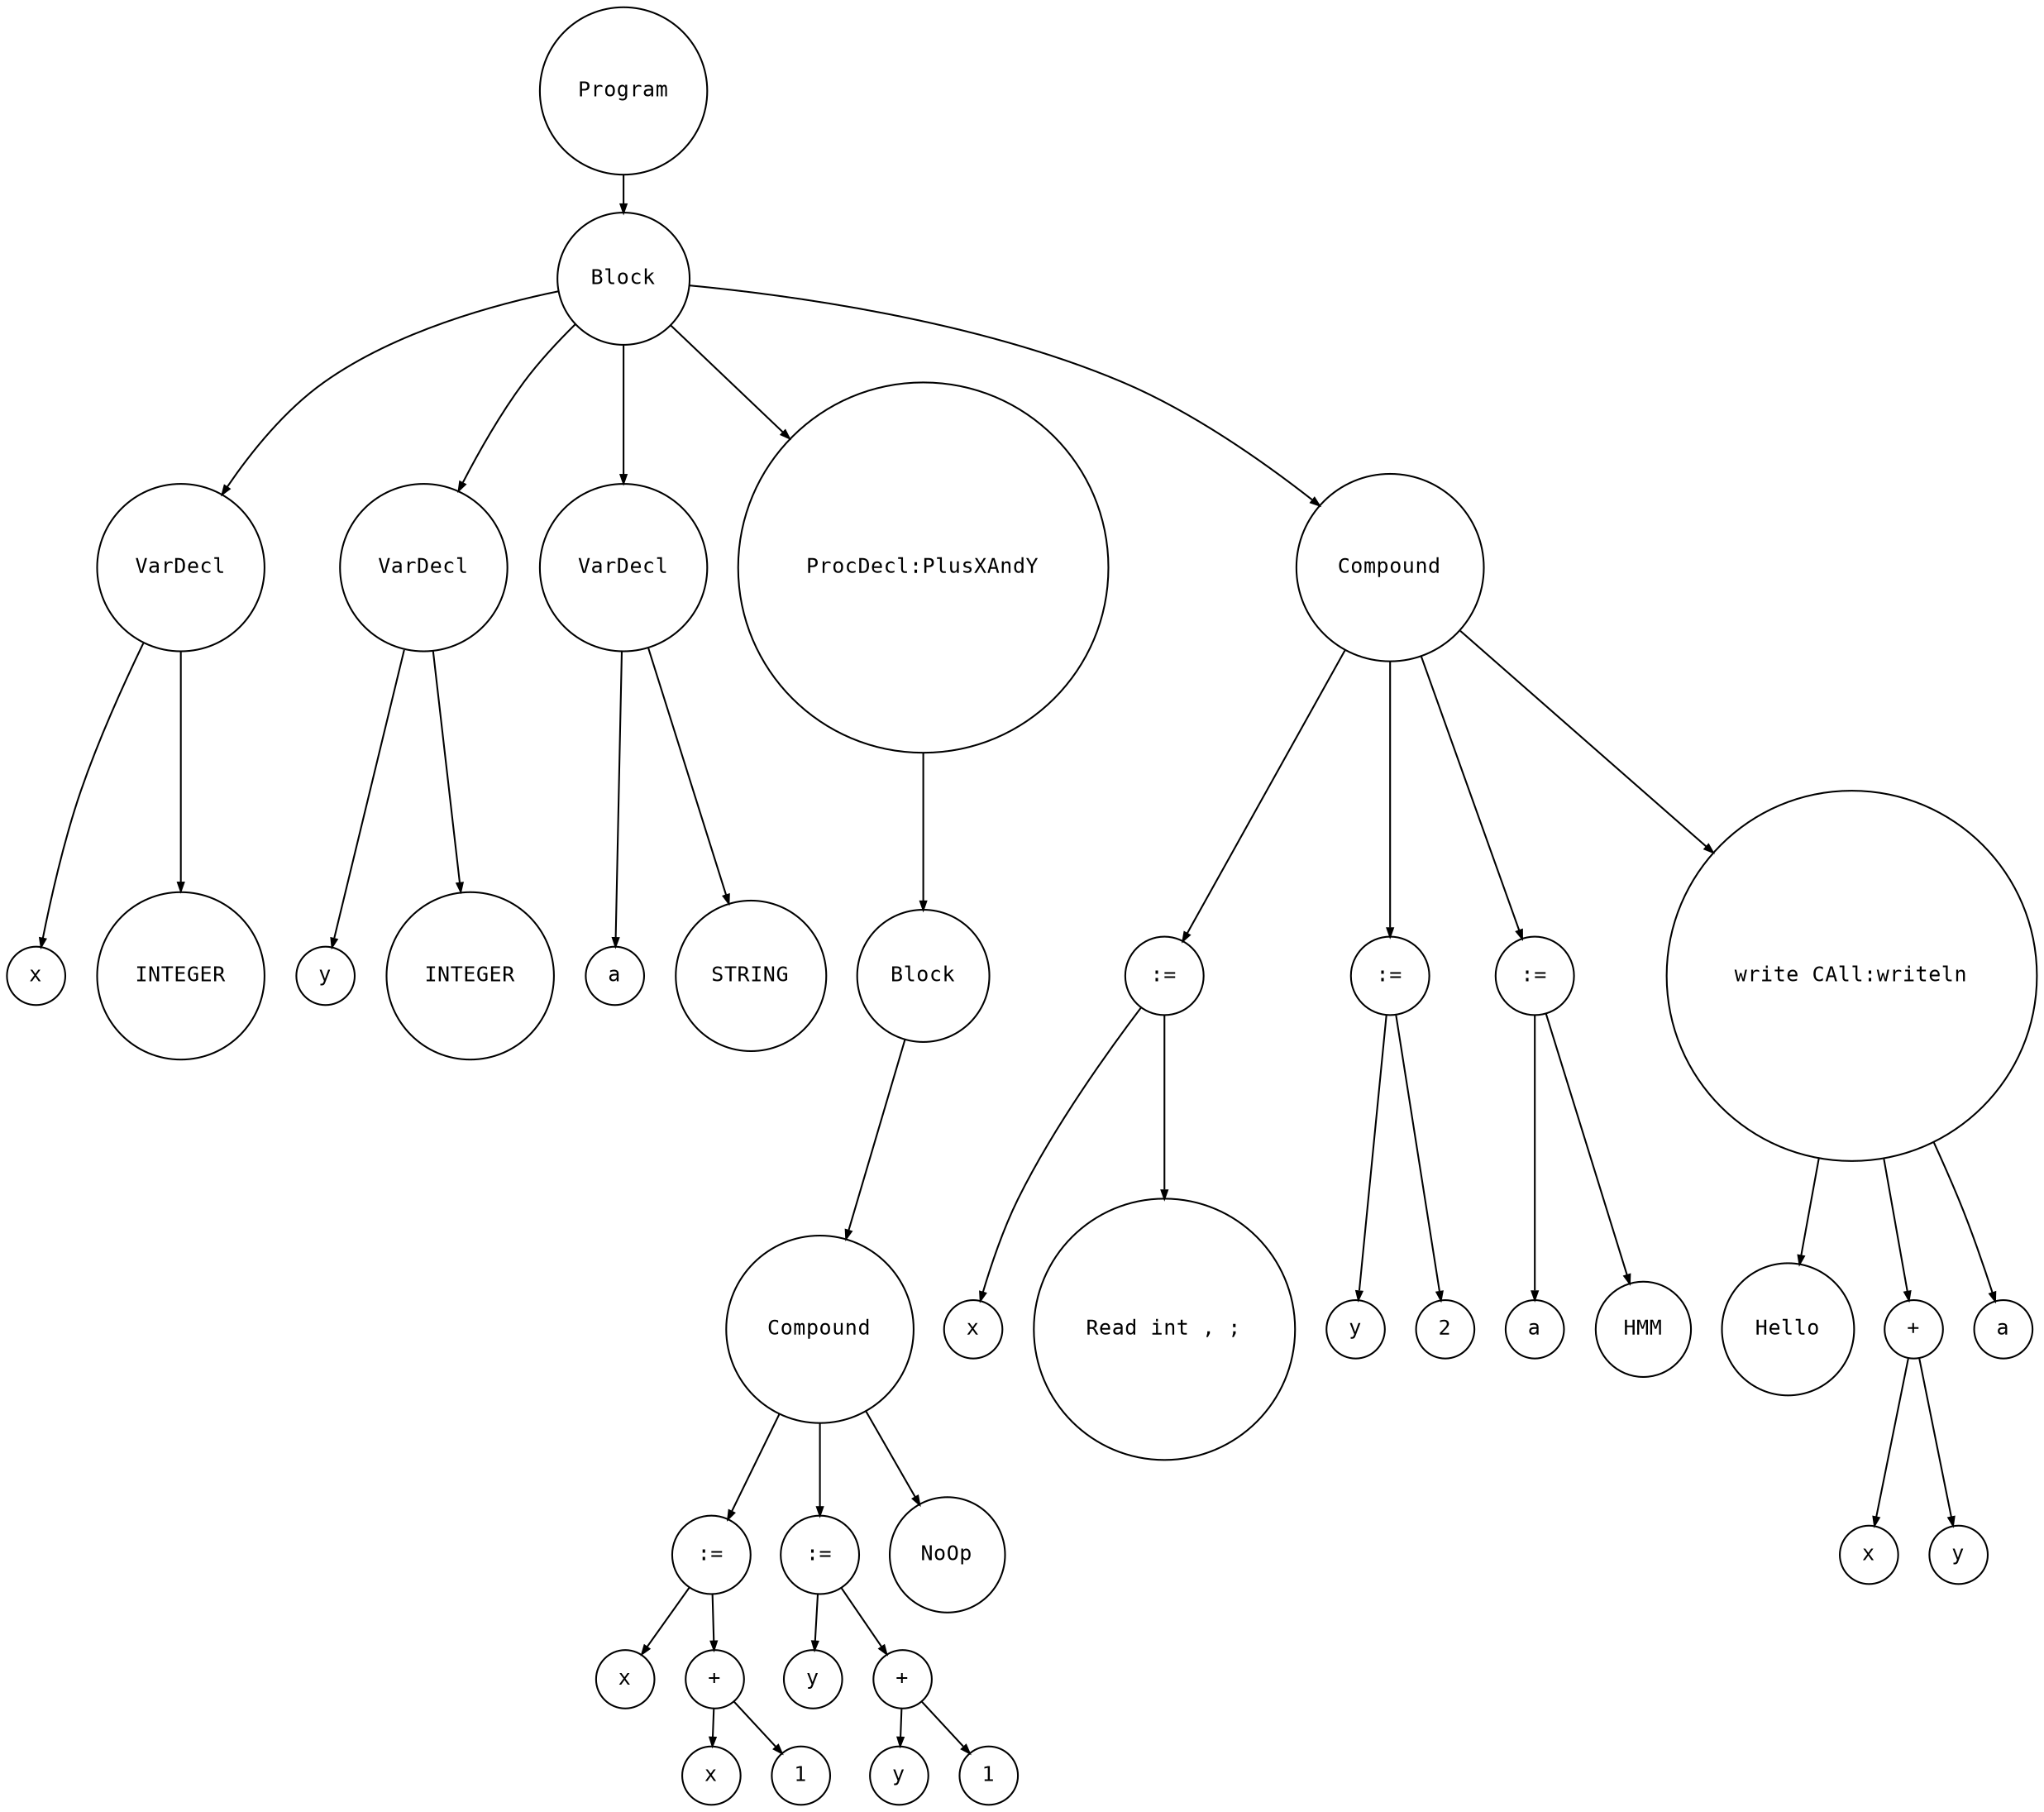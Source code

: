 digraph astgraph {
  node [shape=circle, fontsize=12, fontname="Courier", height=.1];
  ranksep=.3;
  edge [arrowsize=.5]

  node1 [label="Program"]
  node2 [label="Block"]
  node3 [label="VarDecl"]
  node4 [label="x"]
  node3 -> node4
  node5 [label="INTEGER"]
  node3 -> node5
  node6 [label="VarDecl"]
  node7 [label="y"]
  node6 -> node7
  node8 [label="INTEGER"]
  node6 -> node8
  node9 [label="VarDecl"]
  node10 [label="a"]
  node9 -> node10
  node11 [label="STRING"]
  node9 -> node11
  node12 [label="ProcDecl:PlusXAndY"]
  node13 [label="Block"]
  node14 [label="Compound"]
  node15 [label=":="]
  node16 [label="x"]
  node17 [label="+"]
  node18 [label="x"]
  node19 [label="1"]
  node17 -> node18
  node17 -> node19
  node15 -> node16
  node15 -> node17
  node14 -> node15
  node20 [label=":="]
  node21 [label="y"]
  node22 [label="+"]
  node23 [label="y"]
  node24 [label="1"]
  node22 -> node23
  node22 -> node24
  node20 -> node21
  node20 -> node22
  node14 -> node20
  node25 [label="NoOp"]
  node14 -> node25
  node13 -> node14
  node12 -> node13
  node26 [label="Compound"]
  node27 [label=":="]
  node28 [label="x"]
  node29 [label="Read int , ;"]
  node27 -> node28
  node27 -> node29
  node26 -> node27
  node30 [label=":="]
  node31 [label="y"]
  node32 [label="2"]
  node30 -> node31
  node30 -> node32
  node26 -> node30
  node33 [label=":="]
  node34 [label="a"]
  node35 [label="HMM"]
  node33 -> node34
  node33 -> node35
  node26 -> node33
  node36 [label="write CAll:writeln"]
  node37 [label="Hello"]
  node36 -> node37
  node38 [label="+"]
  node39 [label="x"]
  node40 [label="y"]
  node38 -> node39
  node38 -> node40
  node36 -> node38
  node41 [label="a"]
  node36 -> node41
  node26 -> node36
  node2 -> node3
  node2 -> node6
  node2 -> node9
  node2 -> node12
  node2 -> node26
  node1 -> node2
}
